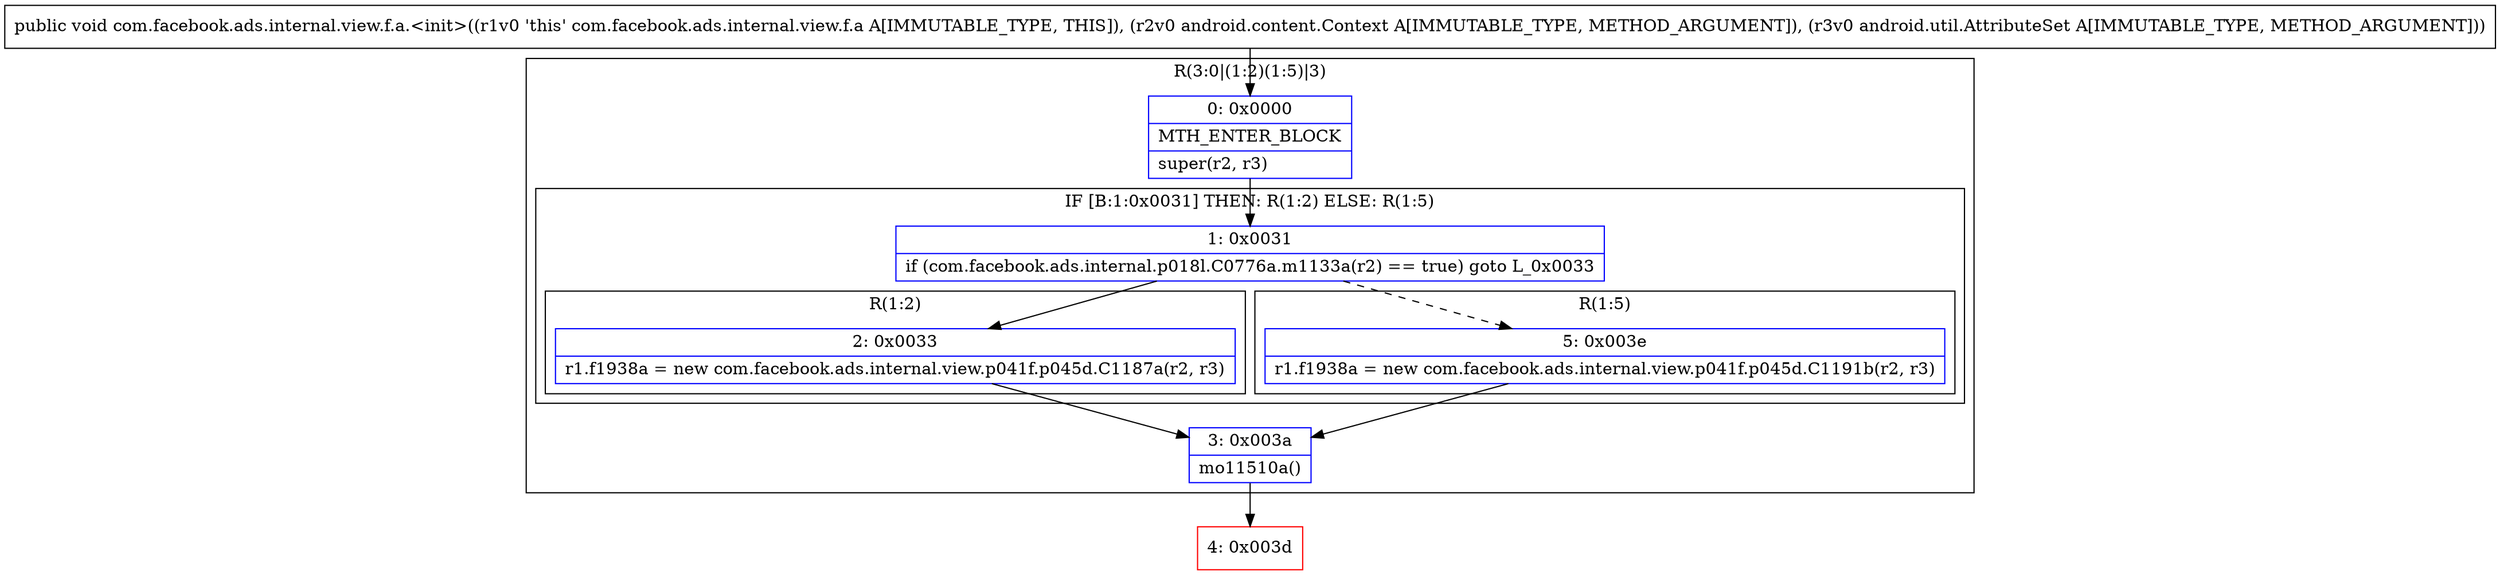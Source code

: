 digraph "CFG forcom.facebook.ads.internal.view.f.a.\<init\>(Landroid\/content\/Context;Landroid\/util\/AttributeSet;)V" {
subgraph cluster_Region_1725693326 {
label = "R(3:0|(1:2)(1:5)|3)";
node [shape=record,color=blue];
Node_0 [shape=record,label="{0\:\ 0x0000|MTH_ENTER_BLOCK\l|super(r2, r3)\l}"];
subgraph cluster_IfRegion_974375580 {
label = "IF [B:1:0x0031] THEN: R(1:2) ELSE: R(1:5)";
node [shape=record,color=blue];
Node_1 [shape=record,label="{1\:\ 0x0031|if (com.facebook.ads.internal.p018l.C0776a.m1133a(r2) == true) goto L_0x0033\l}"];
subgraph cluster_Region_1337965293 {
label = "R(1:2)";
node [shape=record,color=blue];
Node_2 [shape=record,label="{2\:\ 0x0033|r1.f1938a = new com.facebook.ads.internal.view.p041f.p045d.C1187a(r2, r3)\l}"];
}
subgraph cluster_Region_1327136731 {
label = "R(1:5)";
node [shape=record,color=blue];
Node_5 [shape=record,label="{5\:\ 0x003e|r1.f1938a = new com.facebook.ads.internal.view.p041f.p045d.C1191b(r2, r3)\l}"];
}
}
Node_3 [shape=record,label="{3\:\ 0x003a|mo11510a()\l}"];
}
Node_4 [shape=record,color=red,label="{4\:\ 0x003d}"];
MethodNode[shape=record,label="{public void com.facebook.ads.internal.view.f.a.\<init\>((r1v0 'this' com.facebook.ads.internal.view.f.a A[IMMUTABLE_TYPE, THIS]), (r2v0 android.content.Context A[IMMUTABLE_TYPE, METHOD_ARGUMENT]), (r3v0 android.util.AttributeSet A[IMMUTABLE_TYPE, METHOD_ARGUMENT])) }"];
MethodNode -> Node_0;
Node_0 -> Node_1;
Node_1 -> Node_2;
Node_1 -> Node_5[style=dashed];
Node_2 -> Node_3;
Node_5 -> Node_3;
Node_3 -> Node_4;
}

